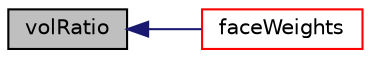 digraph "volRatio"
{
  bgcolor="transparent";
  edge [fontname="Helvetica",fontsize="10",labelfontname="Helvetica",labelfontsize="10"];
  node [fontname="Helvetica",fontsize="10",shape=record];
  rankdir="LR";
  Node1 [label="volRatio",height=0.2,width=0.4,color="black", fillcolor="grey75", style="filled", fontcolor="black"];
  Node1 -> Node2 [dir="back",color="midnightblue",fontsize="10",style="solid",fontname="Helvetica"];
  Node2 [label="faceWeights",height=0.2,width=0.4,color="red",URL="$a01966.html#ab1b38c078f6a7f0be1e7b61f8b7cb28a",tooltip="Generate interpolation factors field. "];
}
